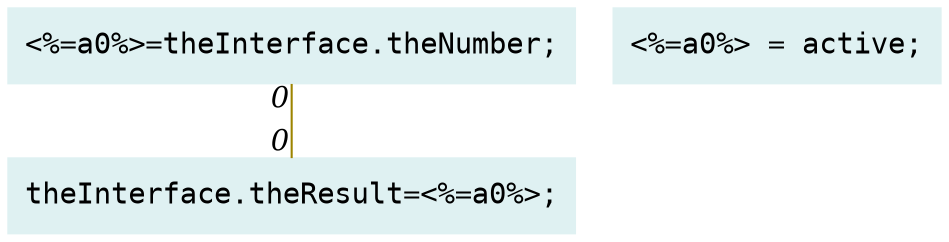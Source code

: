 digraph g{node_7423 [shape="box", style="filled", color="#dff1f2", fontname="Courier", label="<%=a0%>=theInterface.theNumber;
" ]
node_7425 [shape="box", style="filled", color="#dff1f2", fontname="Courier", label="theInterface.theResult=<%=a0%>;
" ]
node_7448 [shape="box", style="filled", color="#dff1f2", fontname="Courier", label="<%=a0%> = active;
" ]
node_7423 -> node_7425 [dir=none, arrowHead=none, fontname="Times-Italic", arrowsize=1, color="#9d8400", label="",  headlabel="0", taillabel="0" ]
}